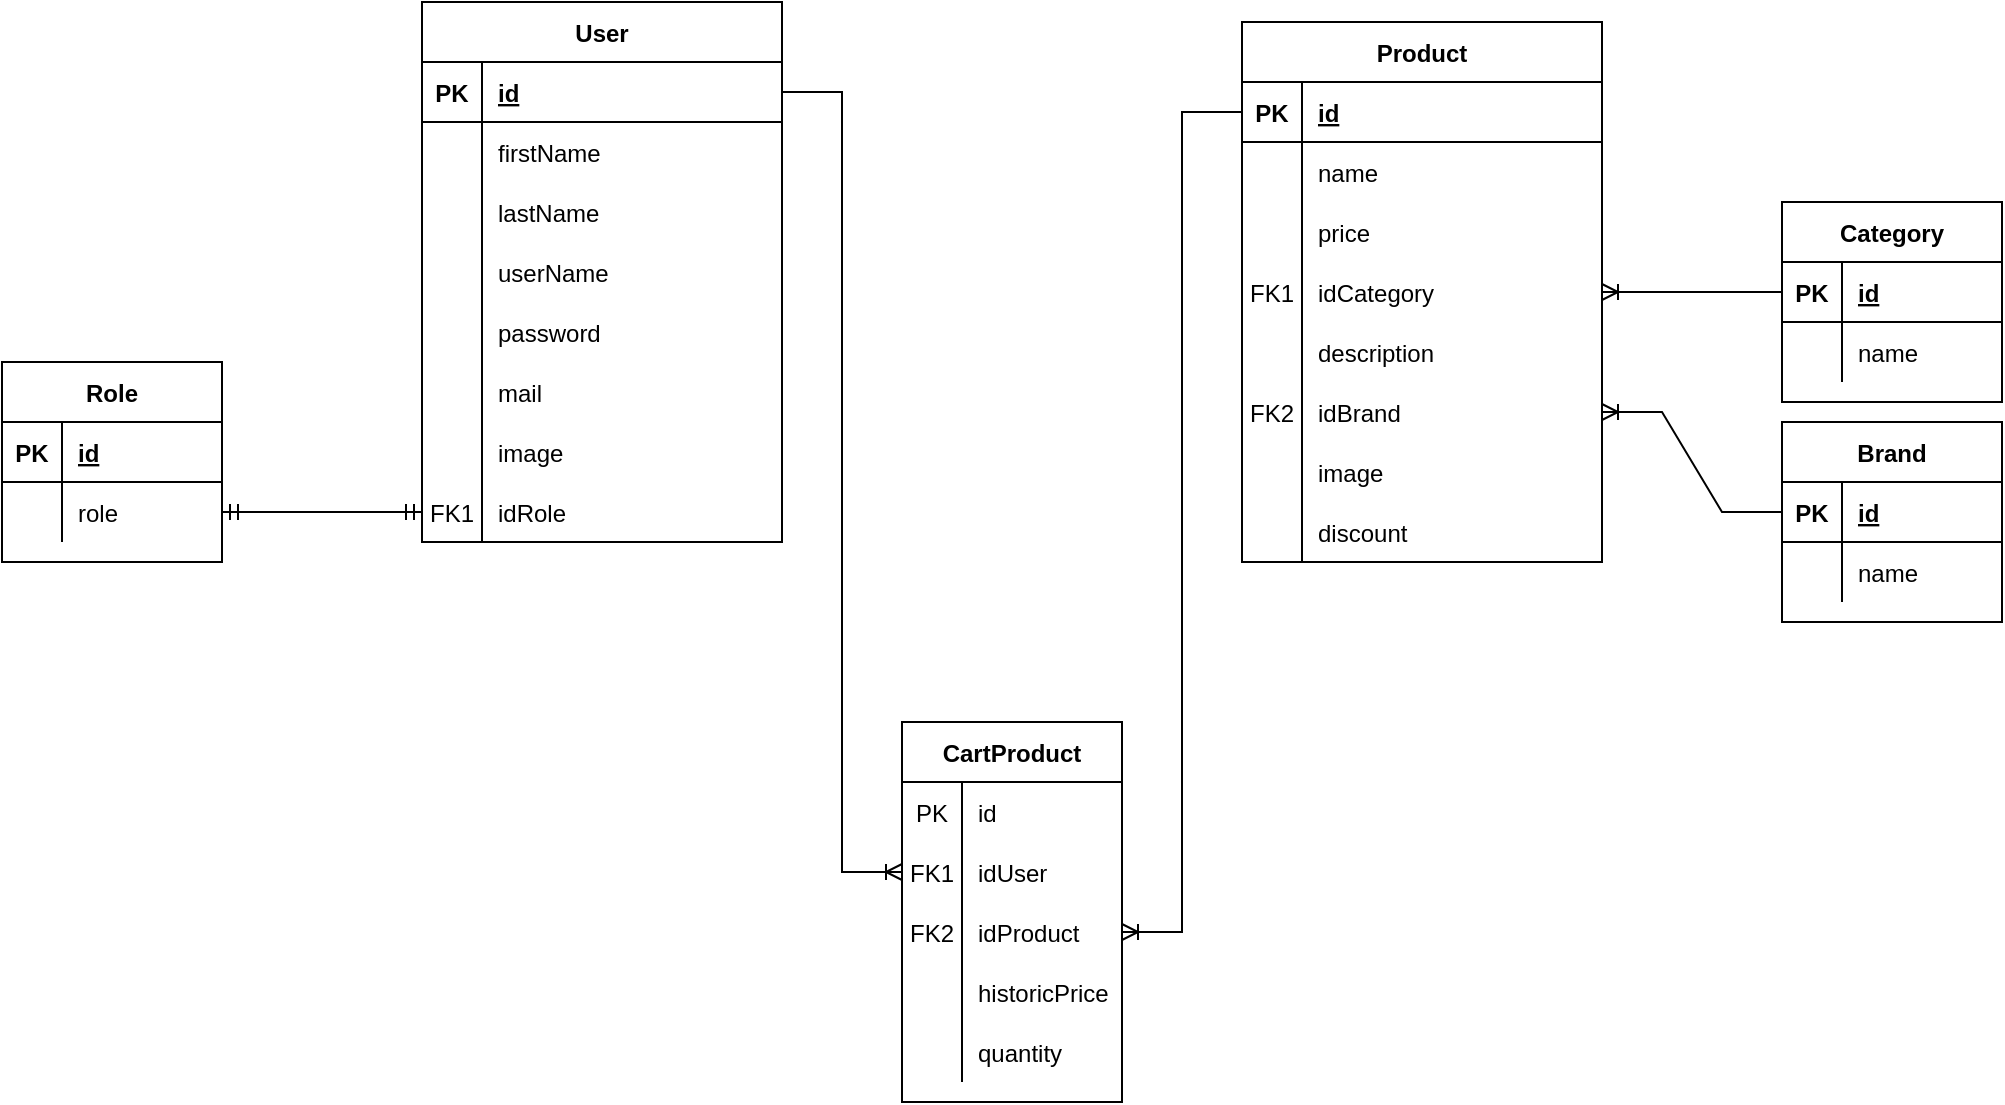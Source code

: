 <mxfile version="21.1.5" type="device">
  <diagram id="R2lEEEUBdFMjLlhIrx00" name="Page-1">
    <mxGraphModel dx="2899" dy="1137" grid="1" gridSize="10" guides="1" tooltips="1" connect="1" arrows="1" fold="1" page="1" pageScale="1" pageWidth="850" pageHeight="1100" math="0" shadow="0" extFonts="Permanent Marker^https://fonts.googleapis.com/css?family=Permanent+Marker">
      <root>
        <mxCell id="0" />
        <mxCell id="1" parent="0" />
        <mxCell id="C-vyLk0tnHw3VtMMgP7b-2" value="Category" style="shape=table;startSize=30;container=1;collapsible=1;childLayout=tableLayout;fixedRows=1;rowLines=0;fontStyle=1;align=center;resizeLast=1;" parent="1" vertex="1">
          <mxGeometry x="740" y="130" width="110" height="100" as="geometry" />
        </mxCell>
        <mxCell id="C-vyLk0tnHw3VtMMgP7b-3" value="" style="shape=partialRectangle;collapsible=0;dropTarget=0;pointerEvents=0;fillColor=none;points=[[0,0.5],[1,0.5]];portConstraint=eastwest;top=0;left=0;right=0;bottom=1;" parent="C-vyLk0tnHw3VtMMgP7b-2" vertex="1">
          <mxGeometry y="30" width="110" height="30" as="geometry" />
        </mxCell>
        <mxCell id="C-vyLk0tnHw3VtMMgP7b-4" value="PK" style="shape=partialRectangle;overflow=hidden;connectable=0;fillColor=none;top=0;left=0;bottom=0;right=0;fontStyle=1;" parent="C-vyLk0tnHw3VtMMgP7b-3" vertex="1">
          <mxGeometry width="30" height="30" as="geometry">
            <mxRectangle width="30" height="30" as="alternateBounds" />
          </mxGeometry>
        </mxCell>
        <mxCell id="C-vyLk0tnHw3VtMMgP7b-5" value="id" style="shape=partialRectangle;overflow=hidden;connectable=0;fillColor=none;top=0;left=0;bottom=0;right=0;align=left;spacingLeft=6;fontStyle=5;" parent="C-vyLk0tnHw3VtMMgP7b-3" vertex="1">
          <mxGeometry x="30" width="80" height="30" as="geometry">
            <mxRectangle width="80" height="30" as="alternateBounds" />
          </mxGeometry>
        </mxCell>
        <mxCell id="C-vyLk0tnHw3VtMMgP7b-6" value="" style="shape=partialRectangle;collapsible=0;dropTarget=0;pointerEvents=0;fillColor=none;points=[[0,0.5],[1,0.5]];portConstraint=eastwest;top=0;left=0;right=0;bottom=0;" parent="C-vyLk0tnHw3VtMMgP7b-2" vertex="1">
          <mxGeometry y="60" width="110" height="30" as="geometry" />
        </mxCell>
        <mxCell id="C-vyLk0tnHw3VtMMgP7b-7" value="" style="shape=partialRectangle;overflow=hidden;connectable=0;fillColor=none;top=0;left=0;bottom=0;right=0;" parent="C-vyLk0tnHw3VtMMgP7b-6" vertex="1">
          <mxGeometry width="30" height="30" as="geometry">
            <mxRectangle width="30" height="30" as="alternateBounds" />
          </mxGeometry>
        </mxCell>
        <mxCell id="C-vyLk0tnHw3VtMMgP7b-8" value="name" style="shape=partialRectangle;overflow=hidden;connectable=0;fillColor=none;top=0;left=0;bottom=0;right=0;align=left;spacingLeft=6;" parent="C-vyLk0tnHw3VtMMgP7b-6" vertex="1">
          <mxGeometry x="30" width="80" height="30" as="geometry">
            <mxRectangle width="80" height="30" as="alternateBounds" />
          </mxGeometry>
        </mxCell>
        <mxCell id="_EZzNoKFIg8giPPPzM0c-10" value="" style="shape=partialRectangle;overflow=hidden;connectable=0;fillColor=none;top=0;left=0;bottom=0;right=0;" parent="1" vertex="1">
          <mxGeometry x="120" y="210" width="30" height="30" as="geometry">
            <mxRectangle width="30" height="30" as="alternateBounds" />
          </mxGeometry>
        </mxCell>
        <mxCell id="_EZzNoKFIg8giPPPzM0c-11" value="" style="shape=partialRectangle;overflow=hidden;connectable=0;fillColor=none;top=0;left=0;bottom=0;right=0;" parent="1" vertex="1">
          <mxGeometry x="120" y="210" width="30" height="30" as="geometry">
            <mxRectangle width="30" height="30" as="alternateBounds" />
          </mxGeometry>
        </mxCell>
        <mxCell id="_EZzNoKFIg8giPPPzM0c-13" value="User" style="shape=table;startSize=30;container=1;collapsible=1;childLayout=tableLayout;fixedRows=1;rowLines=0;fontStyle=1;align=center;resizeLast=1;fillColor=#ffffff;" parent="1" vertex="1">
          <mxGeometry x="60" y="30" width="180" height="270" as="geometry">
            <mxRectangle x="90" y="120" width="70" height="30" as="alternateBounds" />
          </mxGeometry>
        </mxCell>
        <mxCell id="_EZzNoKFIg8giPPPzM0c-14" value="" style="shape=tableRow;horizontal=0;startSize=0;swimlaneHead=0;swimlaneBody=0;fillColor=none;collapsible=0;dropTarget=0;points=[[0,0.5],[1,0.5]];portConstraint=eastwest;top=0;left=0;right=0;bottom=1;" parent="_EZzNoKFIg8giPPPzM0c-13" vertex="1">
          <mxGeometry y="30" width="180" height="30" as="geometry" />
        </mxCell>
        <mxCell id="_EZzNoKFIg8giPPPzM0c-15" value="PK" style="shape=partialRectangle;connectable=0;fillColor=none;top=0;left=0;bottom=0;right=0;fontStyle=1;overflow=hidden;" parent="_EZzNoKFIg8giPPPzM0c-14" vertex="1">
          <mxGeometry width="30" height="30" as="geometry">
            <mxRectangle width="30" height="30" as="alternateBounds" />
          </mxGeometry>
        </mxCell>
        <mxCell id="_EZzNoKFIg8giPPPzM0c-16" value="id" style="shape=partialRectangle;connectable=0;fillColor=none;top=0;left=0;bottom=0;right=0;align=left;spacingLeft=6;fontStyle=5;overflow=hidden;" parent="_EZzNoKFIg8giPPPzM0c-14" vertex="1">
          <mxGeometry x="30" width="150" height="30" as="geometry">
            <mxRectangle width="150" height="30" as="alternateBounds" />
          </mxGeometry>
        </mxCell>
        <mxCell id="_EZzNoKFIg8giPPPzM0c-17" value="" style="shape=tableRow;horizontal=0;startSize=0;swimlaneHead=0;swimlaneBody=0;fillColor=none;collapsible=0;dropTarget=0;points=[[0,0.5],[1,0.5]];portConstraint=eastwest;top=0;left=0;right=0;bottom=0;" parent="_EZzNoKFIg8giPPPzM0c-13" vertex="1">
          <mxGeometry y="60" width="180" height="30" as="geometry" />
        </mxCell>
        <mxCell id="_EZzNoKFIg8giPPPzM0c-18" value="" style="shape=partialRectangle;connectable=0;fillColor=none;top=0;left=0;bottom=0;right=0;editable=1;overflow=hidden;" parent="_EZzNoKFIg8giPPPzM0c-17" vertex="1">
          <mxGeometry width="30" height="30" as="geometry">
            <mxRectangle width="30" height="30" as="alternateBounds" />
          </mxGeometry>
        </mxCell>
        <mxCell id="_EZzNoKFIg8giPPPzM0c-19" value="firstName" style="shape=partialRectangle;connectable=0;fillColor=none;top=0;left=0;bottom=0;right=0;align=left;spacingLeft=6;overflow=hidden;" parent="_EZzNoKFIg8giPPPzM0c-17" vertex="1">
          <mxGeometry x="30" width="150" height="30" as="geometry">
            <mxRectangle width="150" height="30" as="alternateBounds" />
          </mxGeometry>
        </mxCell>
        <mxCell id="_EZzNoKFIg8giPPPzM0c-20" value="" style="shape=tableRow;horizontal=0;startSize=0;swimlaneHead=0;swimlaneBody=0;fillColor=none;collapsible=0;dropTarget=0;points=[[0,0.5],[1,0.5]];portConstraint=eastwest;top=0;left=0;right=0;bottom=0;" parent="_EZzNoKFIg8giPPPzM0c-13" vertex="1">
          <mxGeometry y="90" width="180" height="30" as="geometry" />
        </mxCell>
        <mxCell id="_EZzNoKFIg8giPPPzM0c-21" value="" style="shape=partialRectangle;connectable=0;fillColor=none;top=0;left=0;bottom=0;right=0;editable=1;overflow=hidden;" parent="_EZzNoKFIg8giPPPzM0c-20" vertex="1">
          <mxGeometry width="30" height="30" as="geometry">
            <mxRectangle width="30" height="30" as="alternateBounds" />
          </mxGeometry>
        </mxCell>
        <mxCell id="_EZzNoKFIg8giPPPzM0c-22" value="lastName" style="shape=partialRectangle;connectable=0;fillColor=none;top=0;left=0;bottom=0;right=0;align=left;spacingLeft=6;overflow=hidden;" parent="_EZzNoKFIg8giPPPzM0c-20" vertex="1">
          <mxGeometry x="30" width="150" height="30" as="geometry">
            <mxRectangle width="150" height="30" as="alternateBounds" />
          </mxGeometry>
        </mxCell>
        <mxCell id="_EZzNoKFIg8giPPPzM0c-23" value="" style="shape=tableRow;horizontal=0;startSize=0;swimlaneHead=0;swimlaneBody=0;fillColor=none;collapsible=0;dropTarget=0;points=[[0,0.5],[1,0.5]];portConstraint=eastwest;top=0;left=0;right=0;bottom=0;" parent="_EZzNoKFIg8giPPPzM0c-13" vertex="1">
          <mxGeometry y="120" width="180" height="30" as="geometry" />
        </mxCell>
        <mxCell id="_EZzNoKFIg8giPPPzM0c-24" value="" style="shape=partialRectangle;connectable=0;fillColor=none;top=0;left=0;bottom=0;right=0;editable=1;overflow=hidden;" parent="_EZzNoKFIg8giPPPzM0c-23" vertex="1">
          <mxGeometry width="30" height="30" as="geometry">
            <mxRectangle width="30" height="30" as="alternateBounds" />
          </mxGeometry>
        </mxCell>
        <mxCell id="_EZzNoKFIg8giPPPzM0c-25" value="userName" style="shape=partialRectangle;connectable=0;fillColor=none;top=0;left=0;bottom=0;right=0;align=left;spacingLeft=6;overflow=hidden;" parent="_EZzNoKFIg8giPPPzM0c-23" vertex="1">
          <mxGeometry x="30" width="150" height="30" as="geometry">
            <mxRectangle width="150" height="30" as="alternateBounds" />
          </mxGeometry>
        </mxCell>
        <mxCell id="_EZzNoKFIg8giPPPzM0c-35" style="shape=tableRow;horizontal=0;startSize=0;swimlaneHead=0;swimlaneBody=0;fillColor=none;collapsible=0;dropTarget=0;points=[[0,0.5],[1,0.5]];portConstraint=eastwest;top=0;left=0;right=0;bottom=0;" parent="_EZzNoKFIg8giPPPzM0c-13" vertex="1">
          <mxGeometry y="150" width="180" height="30" as="geometry" />
        </mxCell>
        <mxCell id="_EZzNoKFIg8giPPPzM0c-36" style="shape=partialRectangle;connectable=0;fillColor=none;top=0;left=0;bottom=0;right=0;editable=1;overflow=hidden;" parent="_EZzNoKFIg8giPPPzM0c-35" vertex="1">
          <mxGeometry width="30" height="30" as="geometry">
            <mxRectangle width="30" height="30" as="alternateBounds" />
          </mxGeometry>
        </mxCell>
        <mxCell id="_EZzNoKFIg8giPPPzM0c-37" value="password" style="shape=partialRectangle;connectable=0;fillColor=none;top=0;left=0;bottom=0;right=0;align=left;spacingLeft=6;overflow=hidden;" parent="_EZzNoKFIg8giPPPzM0c-35" vertex="1">
          <mxGeometry x="30" width="150" height="30" as="geometry">
            <mxRectangle width="150" height="30" as="alternateBounds" />
          </mxGeometry>
        </mxCell>
        <mxCell id="_EZzNoKFIg8giPPPzM0c-32" style="shape=tableRow;horizontal=0;startSize=0;swimlaneHead=0;swimlaneBody=0;fillColor=none;collapsible=0;dropTarget=0;points=[[0,0.5],[1,0.5]];portConstraint=eastwest;top=0;left=0;right=0;bottom=0;" parent="_EZzNoKFIg8giPPPzM0c-13" vertex="1">
          <mxGeometry y="180" width="180" height="30" as="geometry" />
        </mxCell>
        <mxCell id="_EZzNoKFIg8giPPPzM0c-33" style="shape=partialRectangle;connectable=0;fillColor=none;top=0;left=0;bottom=0;right=0;editable=1;overflow=hidden;" parent="_EZzNoKFIg8giPPPzM0c-32" vertex="1">
          <mxGeometry width="30" height="30" as="geometry">
            <mxRectangle width="30" height="30" as="alternateBounds" />
          </mxGeometry>
        </mxCell>
        <mxCell id="_EZzNoKFIg8giPPPzM0c-34" value="mail" style="shape=partialRectangle;connectable=0;fillColor=none;top=0;left=0;bottom=0;right=0;align=left;spacingLeft=6;overflow=hidden;" parent="_EZzNoKFIg8giPPPzM0c-32" vertex="1">
          <mxGeometry x="30" width="150" height="30" as="geometry">
            <mxRectangle width="150" height="30" as="alternateBounds" />
          </mxGeometry>
        </mxCell>
        <mxCell id="_EZzNoKFIg8giPPPzM0c-29" style="shape=tableRow;horizontal=0;startSize=0;swimlaneHead=0;swimlaneBody=0;fillColor=none;collapsible=0;dropTarget=0;points=[[0,0.5],[1,0.5]];portConstraint=eastwest;top=0;left=0;right=0;bottom=0;" parent="_EZzNoKFIg8giPPPzM0c-13" vertex="1">
          <mxGeometry y="210" width="180" height="30" as="geometry" />
        </mxCell>
        <mxCell id="_EZzNoKFIg8giPPPzM0c-30" style="shape=partialRectangle;connectable=0;fillColor=none;top=0;left=0;bottom=0;right=0;editable=1;overflow=hidden;" parent="_EZzNoKFIg8giPPPzM0c-29" vertex="1">
          <mxGeometry width="30" height="30" as="geometry">
            <mxRectangle width="30" height="30" as="alternateBounds" />
          </mxGeometry>
        </mxCell>
        <mxCell id="_EZzNoKFIg8giPPPzM0c-31" value="image" style="shape=partialRectangle;connectable=0;fillColor=none;top=0;left=0;bottom=0;right=0;align=left;spacingLeft=6;overflow=hidden;" parent="_EZzNoKFIg8giPPPzM0c-29" vertex="1">
          <mxGeometry x="30" width="150" height="30" as="geometry">
            <mxRectangle width="150" height="30" as="alternateBounds" />
          </mxGeometry>
        </mxCell>
        <mxCell id="amM-gA0kCxCMhhwuSj30-51" style="shape=tableRow;horizontal=0;startSize=0;swimlaneHead=0;swimlaneBody=0;fillColor=none;collapsible=0;dropTarget=0;points=[[0,0.5],[1,0.5]];portConstraint=eastwest;top=0;left=0;right=0;bottom=0;" parent="_EZzNoKFIg8giPPPzM0c-13" vertex="1">
          <mxGeometry y="240" width="180" height="30" as="geometry" />
        </mxCell>
        <mxCell id="amM-gA0kCxCMhhwuSj30-52" value="FK1" style="shape=partialRectangle;connectable=0;fillColor=none;top=0;left=0;bottom=0;right=0;editable=1;overflow=hidden;" parent="amM-gA0kCxCMhhwuSj30-51" vertex="1">
          <mxGeometry width="30" height="30" as="geometry">
            <mxRectangle width="30" height="30" as="alternateBounds" />
          </mxGeometry>
        </mxCell>
        <mxCell id="amM-gA0kCxCMhhwuSj30-53" value="idRole" style="shape=partialRectangle;connectable=0;fillColor=none;top=0;left=0;bottom=0;right=0;align=left;spacingLeft=6;overflow=hidden;" parent="amM-gA0kCxCMhhwuSj30-51" vertex="1">
          <mxGeometry x="30" width="150" height="30" as="geometry">
            <mxRectangle width="150" height="30" as="alternateBounds" />
          </mxGeometry>
        </mxCell>
        <mxCell id="_EZzNoKFIg8giPPPzM0c-38" value="Product" style="shape=table;startSize=30;container=1;collapsible=1;childLayout=tableLayout;fixedRows=1;rowLines=0;fontStyle=1;align=center;resizeLast=1;fillColor=#ffffff;" parent="1" vertex="1">
          <mxGeometry x="470" y="40" width="180" height="270" as="geometry">
            <mxRectangle x="90" y="120" width="70" height="30" as="alternateBounds" />
          </mxGeometry>
        </mxCell>
        <mxCell id="_EZzNoKFIg8giPPPzM0c-39" value="" style="shape=tableRow;horizontal=0;startSize=0;swimlaneHead=0;swimlaneBody=0;fillColor=none;collapsible=0;dropTarget=0;points=[[0,0.5],[1,0.5]];portConstraint=eastwest;top=0;left=0;right=0;bottom=1;" parent="_EZzNoKFIg8giPPPzM0c-38" vertex="1">
          <mxGeometry y="30" width="180" height="30" as="geometry" />
        </mxCell>
        <mxCell id="_EZzNoKFIg8giPPPzM0c-40" value="PK" style="shape=partialRectangle;connectable=0;fillColor=none;top=0;left=0;bottom=0;right=0;fontStyle=1;overflow=hidden;" parent="_EZzNoKFIg8giPPPzM0c-39" vertex="1">
          <mxGeometry width="30" height="30" as="geometry">
            <mxRectangle width="30" height="30" as="alternateBounds" />
          </mxGeometry>
        </mxCell>
        <mxCell id="_EZzNoKFIg8giPPPzM0c-41" value="id" style="shape=partialRectangle;connectable=0;fillColor=none;top=0;left=0;bottom=0;right=0;align=left;spacingLeft=6;fontStyle=5;overflow=hidden;" parent="_EZzNoKFIg8giPPPzM0c-39" vertex="1">
          <mxGeometry x="30" width="150" height="30" as="geometry">
            <mxRectangle width="150" height="30" as="alternateBounds" />
          </mxGeometry>
        </mxCell>
        <mxCell id="_EZzNoKFIg8giPPPzM0c-42" value="" style="shape=tableRow;horizontal=0;startSize=0;swimlaneHead=0;swimlaneBody=0;fillColor=none;collapsible=0;dropTarget=0;points=[[0,0.5],[1,0.5]];portConstraint=eastwest;top=0;left=0;right=0;bottom=0;" parent="_EZzNoKFIg8giPPPzM0c-38" vertex="1">
          <mxGeometry y="60" width="180" height="30" as="geometry" />
        </mxCell>
        <mxCell id="_EZzNoKFIg8giPPPzM0c-43" value="" style="shape=partialRectangle;connectable=0;fillColor=none;top=0;left=0;bottom=0;right=0;editable=1;overflow=hidden;" parent="_EZzNoKFIg8giPPPzM0c-42" vertex="1">
          <mxGeometry width="30" height="30" as="geometry">
            <mxRectangle width="30" height="30" as="alternateBounds" />
          </mxGeometry>
        </mxCell>
        <mxCell id="_EZzNoKFIg8giPPPzM0c-44" value="name" style="shape=partialRectangle;connectable=0;fillColor=none;top=0;left=0;bottom=0;right=0;align=left;spacingLeft=6;overflow=hidden;" parent="_EZzNoKFIg8giPPPzM0c-42" vertex="1">
          <mxGeometry x="30" width="150" height="30" as="geometry">
            <mxRectangle width="150" height="30" as="alternateBounds" />
          </mxGeometry>
        </mxCell>
        <mxCell id="_EZzNoKFIg8giPPPzM0c-45" value="" style="shape=tableRow;horizontal=0;startSize=0;swimlaneHead=0;swimlaneBody=0;fillColor=none;collapsible=0;dropTarget=0;points=[[0,0.5],[1,0.5]];portConstraint=eastwest;top=0;left=0;right=0;bottom=0;" parent="_EZzNoKFIg8giPPPzM0c-38" vertex="1">
          <mxGeometry y="90" width="180" height="30" as="geometry" />
        </mxCell>
        <mxCell id="_EZzNoKFIg8giPPPzM0c-46" value="" style="shape=partialRectangle;connectable=0;fillColor=none;top=0;left=0;bottom=0;right=0;editable=1;overflow=hidden;" parent="_EZzNoKFIg8giPPPzM0c-45" vertex="1">
          <mxGeometry width="30" height="30" as="geometry">
            <mxRectangle width="30" height="30" as="alternateBounds" />
          </mxGeometry>
        </mxCell>
        <mxCell id="_EZzNoKFIg8giPPPzM0c-47" value="price" style="shape=partialRectangle;connectable=0;fillColor=none;top=0;left=0;bottom=0;right=0;align=left;spacingLeft=6;overflow=hidden;" parent="_EZzNoKFIg8giPPPzM0c-45" vertex="1">
          <mxGeometry x="30" width="150" height="30" as="geometry">
            <mxRectangle width="150" height="30" as="alternateBounds" />
          </mxGeometry>
        </mxCell>
        <mxCell id="_EZzNoKFIg8giPPPzM0c-48" value="" style="shape=tableRow;horizontal=0;startSize=0;swimlaneHead=0;swimlaneBody=0;fillColor=none;collapsible=0;dropTarget=0;points=[[0,0.5],[1,0.5]];portConstraint=eastwest;top=0;left=0;right=0;bottom=0;" parent="_EZzNoKFIg8giPPPzM0c-38" vertex="1">
          <mxGeometry y="120" width="180" height="30" as="geometry" />
        </mxCell>
        <mxCell id="_EZzNoKFIg8giPPPzM0c-49" value="FK1" style="shape=partialRectangle;connectable=0;fillColor=none;top=0;left=0;bottom=0;right=0;editable=1;overflow=hidden;" parent="_EZzNoKFIg8giPPPzM0c-48" vertex="1">
          <mxGeometry width="30" height="30" as="geometry">
            <mxRectangle width="30" height="30" as="alternateBounds" />
          </mxGeometry>
        </mxCell>
        <mxCell id="_EZzNoKFIg8giPPPzM0c-50" value="idCategory" style="shape=partialRectangle;connectable=0;fillColor=none;top=0;left=0;bottom=0;right=0;align=left;spacingLeft=6;overflow=hidden;" parent="_EZzNoKFIg8giPPPzM0c-48" vertex="1">
          <mxGeometry x="30" width="150" height="30" as="geometry">
            <mxRectangle width="150" height="30" as="alternateBounds" />
          </mxGeometry>
        </mxCell>
        <mxCell id="_EZzNoKFIg8giPPPzM0c-51" style="shape=tableRow;horizontal=0;startSize=0;swimlaneHead=0;swimlaneBody=0;fillColor=none;collapsible=0;dropTarget=0;points=[[0,0.5],[1,0.5]];portConstraint=eastwest;top=0;left=0;right=0;bottom=0;" parent="_EZzNoKFIg8giPPPzM0c-38" vertex="1">
          <mxGeometry y="150" width="180" height="30" as="geometry" />
        </mxCell>
        <mxCell id="_EZzNoKFIg8giPPPzM0c-52" style="shape=partialRectangle;connectable=0;fillColor=none;top=0;left=0;bottom=0;right=0;editable=1;overflow=hidden;" parent="_EZzNoKFIg8giPPPzM0c-51" vertex="1">
          <mxGeometry width="30" height="30" as="geometry">
            <mxRectangle width="30" height="30" as="alternateBounds" />
          </mxGeometry>
        </mxCell>
        <mxCell id="_EZzNoKFIg8giPPPzM0c-53" value="description" style="shape=partialRectangle;connectable=0;fillColor=none;top=0;left=0;bottom=0;right=0;align=left;spacingLeft=6;overflow=hidden;" parent="_EZzNoKFIg8giPPPzM0c-51" vertex="1">
          <mxGeometry x="30" width="150" height="30" as="geometry">
            <mxRectangle width="150" height="30" as="alternateBounds" />
          </mxGeometry>
        </mxCell>
        <mxCell id="amM-gA0kCxCMhhwuSj30-17" style="shape=tableRow;horizontal=0;startSize=0;swimlaneHead=0;swimlaneBody=0;fillColor=none;collapsible=0;dropTarget=0;points=[[0,0.5],[1,0.5]];portConstraint=eastwest;top=0;left=0;right=0;bottom=0;" parent="_EZzNoKFIg8giPPPzM0c-38" vertex="1">
          <mxGeometry y="180" width="180" height="30" as="geometry" />
        </mxCell>
        <mxCell id="amM-gA0kCxCMhhwuSj30-18" value="FK2" style="shape=partialRectangle;connectable=0;fillColor=none;top=0;left=0;bottom=0;right=0;editable=1;overflow=hidden;" parent="amM-gA0kCxCMhhwuSj30-17" vertex="1">
          <mxGeometry width="30" height="30" as="geometry">
            <mxRectangle width="30" height="30" as="alternateBounds" />
          </mxGeometry>
        </mxCell>
        <mxCell id="amM-gA0kCxCMhhwuSj30-19" value="idBrand" style="shape=partialRectangle;connectable=0;fillColor=none;top=0;left=0;bottom=0;right=0;align=left;spacingLeft=6;overflow=hidden;" parent="amM-gA0kCxCMhhwuSj30-17" vertex="1">
          <mxGeometry x="30" width="150" height="30" as="geometry">
            <mxRectangle width="150" height="30" as="alternateBounds" />
          </mxGeometry>
        </mxCell>
        <mxCell id="_EZzNoKFIg8giPPPzM0c-54" style="shape=tableRow;horizontal=0;startSize=0;swimlaneHead=0;swimlaneBody=0;fillColor=none;collapsible=0;dropTarget=0;points=[[0,0.5],[1,0.5]];portConstraint=eastwest;top=0;left=0;right=0;bottom=0;" parent="_EZzNoKFIg8giPPPzM0c-38" vertex="1">
          <mxGeometry y="210" width="180" height="30" as="geometry" />
        </mxCell>
        <mxCell id="_EZzNoKFIg8giPPPzM0c-55" style="shape=partialRectangle;connectable=0;fillColor=none;top=0;left=0;bottom=0;right=0;editable=1;overflow=hidden;" parent="_EZzNoKFIg8giPPPzM0c-54" vertex="1">
          <mxGeometry width="30" height="30" as="geometry">
            <mxRectangle width="30" height="30" as="alternateBounds" />
          </mxGeometry>
        </mxCell>
        <mxCell id="_EZzNoKFIg8giPPPzM0c-56" value="image" style="shape=partialRectangle;connectable=0;fillColor=none;top=0;left=0;bottom=0;right=0;align=left;spacingLeft=6;overflow=hidden;" parent="_EZzNoKFIg8giPPPzM0c-54" vertex="1">
          <mxGeometry x="30" width="150" height="30" as="geometry">
            <mxRectangle width="150" height="30" as="alternateBounds" />
          </mxGeometry>
        </mxCell>
        <mxCell id="_EZzNoKFIg8giPPPzM0c-57" style="shape=tableRow;horizontal=0;startSize=0;swimlaneHead=0;swimlaneBody=0;fillColor=none;collapsible=0;dropTarget=0;points=[[0,0.5],[1,0.5]];portConstraint=eastwest;top=0;left=0;right=0;bottom=0;" parent="_EZzNoKFIg8giPPPzM0c-38" vertex="1">
          <mxGeometry y="240" width="180" height="30" as="geometry" />
        </mxCell>
        <mxCell id="_EZzNoKFIg8giPPPzM0c-58" style="shape=partialRectangle;connectable=0;fillColor=none;top=0;left=0;bottom=0;right=0;editable=1;overflow=hidden;" parent="_EZzNoKFIg8giPPPzM0c-57" vertex="1">
          <mxGeometry width="30" height="30" as="geometry">
            <mxRectangle width="30" height="30" as="alternateBounds" />
          </mxGeometry>
        </mxCell>
        <mxCell id="_EZzNoKFIg8giPPPzM0c-59" value="discount" style="shape=partialRectangle;connectable=0;fillColor=none;top=0;left=0;bottom=0;right=0;align=left;spacingLeft=6;overflow=hidden;" parent="_EZzNoKFIg8giPPPzM0c-57" vertex="1">
          <mxGeometry x="30" width="150" height="30" as="geometry">
            <mxRectangle width="150" height="30" as="alternateBounds" />
          </mxGeometry>
        </mxCell>
        <mxCell id="amM-gA0kCxCMhhwuSj30-14" value="" style="edgeStyle=entityRelationEdgeStyle;fontSize=12;html=1;endArrow=ERoneToMany;rounded=0;entryX=1;entryY=0.5;entryDx=0;entryDy=0;exitX=0;exitY=0.5;exitDx=0;exitDy=0;" parent="1" source="C-vyLk0tnHw3VtMMgP7b-3" target="_EZzNoKFIg8giPPPzM0c-48" edge="1">
          <mxGeometry width="100" height="100" relative="1" as="geometry">
            <mxPoint x="600" y="570" as="sourcePoint" />
            <mxPoint x="700" y="470" as="targetPoint" />
          </mxGeometry>
        </mxCell>
        <mxCell id="amM-gA0kCxCMhhwuSj30-20" value="Brand" style="shape=table;startSize=30;container=1;collapsible=1;childLayout=tableLayout;fixedRows=1;rowLines=0;fontStyle=1;align=center;resizeLast=1;" parent="1" vertex="1">
          <mxGeometry x="740" y="240" width="110" height="100" as="geometry" />
        </mxCell>
        <mxCell id="amM-gA0kCxCMhhwuSj30-21" value="" style="shape=partialRectangle;collapsible=0;dropTarget=0;pointerEvents=0;fillColor=none;points=[[0,0.5],[1,0.5]];portConstraint=eastwest;top=0;left=0;right=0;bottom=1;" parent="amM-gA0kCxCMhhwuSj30-20" vertex="1">
          <mxGeometry y="30" width="110" height="30" as="geometry" />
        </mxCell>
        <mxCell id="amM-gA0kCxCMhhwuSj30-22" value="PK" style="shape=partialRectangle;overflow=hidden;connectable=0;fillColor=none;top=0;left=0;bottom=0;right=0;fontStyle=1;" parent="amM-gA0kCxCMhhwuSj30-21" vertex="1">
          <mxGeometry width="30" height="30" as="geometry">
            <mxRectangle width="30" height="30" as="alternateBounds" />
          </mxGeometry>
        </mxCell>
        <mxCell id="amM-gA0kCxCMhhwuSj30-23" value="id" style="shape=partialRectangle;overflow=hidden;connectable=0;fillColor=none;top=0;left=0;bottom=0;right=0;align=left;spacingLeft=6;fontStyle=5;" parent="amM-gA0kCxCMhhwuSj30-21" vertex="1">
          <mxGeometry x="30" width="80" height="30" as="geometry">
            <mxRectangle width="80" height="30" as="alternateBounds" />
          </mxGeometry>
        </mxCell>
        <mxCell id="amM-gA0kCxCMhhwuSj30-24" value="" style="shape=partialRectangle;collapsible=0;dropTarget=0;pointerEvents=0;fillColor=none;points=[[0,0.5],[1,0.5]];portConstraint=eastwest;top=0;left=0;right=0;bottom=0;" parent="amM-gA0kCxCMhhwuSj30-20" vertex="1">
          <mxGeometry y="60" width="110" height="30" as="geometry" />
        </mxCell>
        <mxCell id="amM-gA0kCxCMhhwuSj30-25" value="" style="shape=partialRectangle;overflow=hidden;connectable=0;fillColor=none;top=0;left=0;bottom=0;right=0;" parent="amM-gA0kCxCMhhwuSj30-24" vertex="1">
          <mxGeometry width="30" height="30" as="geometry">
            <mxRectangle width="30" height="30" as="alternateBounds" />
          </mxGeometry>
        </mxCell>
        <mxCell id="amM-gA0kCxCMhhwuSj30-26" value="name" style="shape=partialRectangle;overflow=hidden;connectable=0;fillColor=none;top=0;left=0;bottom=0;right=0;align=left;spacingLeft=6;" parent="amM-gA0kCxCMhhwuSj30-24" vertex="1">
          <mxGeometry x="30" width="80" height="30" as="geometry">
            <mxRectangle width="80" height="30" as="alternateBounds" />
          </mxGeometry>
        </mxCell>
        <mxCell id="amM-gA0kCxCMhhwuSj30-27" value="" style="edgeStyle=entityRelationEdgeStyle;fontSize=12;html=1;endArrow=ERoneToMany;rounded=0;entryX=1;entryY=0.5;entryDx=0;entryDy=0;exitX=0;exitY=0.5;exitDx=0;exitDy=0;" parent="1" source="amM-gA0kCxCMhhwuSj30-21" target="amM-gA0kCxCMhhwuSj30-17" edge="1">
          <mxGeometry width="100" height="100" relative="1" as="geometry">
            <mxPoint x="710" y="500" as="sourcePoint" />
            <mxPoint x="640" y="490" as="targetPoint" />
          </mxGeometry>
        </mxCell>
        <mxCell id="amM-gA0kCxCMhhwuSj30-43" value="Role" style="shape=table;startSize=30;container=1;collapsible=1;childLayout=tableLayout;fixedRows=1;rowLines=0;fontStyle=1;align=center;resizeLast=1;" parent="1" vertex="1">
          <mxGeometry x="-150" y="210" width="110" height="100" as="geometry" />
        </mxCell>
        <mxCell id="amM-gA0kCxCMhhwuSj30-44" value="" style="shape=partialRectangle;collapsible=0;dropTarget=0;pointerEvents=0;fillColor=none;points=[[0,0.5],[1,0.5]];portConstraint=eastwest;top=0;left=0;right=0;bottom=1;" parent="amM-gA0kCxCMhhwuSj30-43" vertex="1">
          <mxGeometry y="30" width="110" height="30" as="geometry" />
        </mxCell>
        <mxCell id="amM-gA0kCxCMhhwuSj30-45" value="PK" style="shape=partialRectangle;overflow=hidden;connectable=0;fillColor=none;top=0;left=0;bottom=0;right=0;fontStyle=1;" parent="amM-gA0kCxCMhhwuSj30-44" vertex="1">
          <mxGeometry width="30" height="30" as="geometry">
            <mxRectangle width="30" height="30" as="alternateBounds" />
          </mxGeometry>
        </mxCell>
        <mxCell id="amM-gA0kCxCMhhwuSj30-46" value="id" style="shape=partialRectangle;overflow=hidden;connectable=0;fillColor=none;top=0;left=0;bottom=0;right=0;align=left;spacingLeft=6;fontStyle=5;" parent="amM-gA0kCxCMhhwuSj30-44" vertex="1">
          <mxGeometry x="30" width="80" height="30" as="geometry">
            <mxRectangle width="80" height="30" as="alternateBounds" />
          </mxGeometry>
        </mxCell>
        <mxCell id="amM-gA0kCxCMhhwuSj30-47" value="" style="shape=partialRectangle;collapsible=0;dropTarget=0;pointerEvents=0;fillColor=none;points=[[0,0.5],[1,0.5]];portConstraint=eastwest;top=0;left=0;right=0;bottom=0;" parent="amM-gA0kCxCMhhwuSj30-43" vertex="1">
          <mxGeometry y="60" width="110" height="30" as="geometry" />
        </mxCell>
        <mxCell id="amM-gA0kCxCMhhwuSj30-48" value="" style="shape=partialRectangle;overflow=hidden;connectable=0;fillColor=none;top=0;left=0;bottom=0;right=0;" parent="amM-gA0kCxCMhhwuSj30-47" vertex="1">
          <mxGeometry width="30" height="30" as="geometry">
            <mxRectangle width="30" height="30" as="alternateBounds" />
          </mxGeometry>
        </mxCell>
        <mxCell id="amM-gA0kCxCMhhwuSj30-49" value="role" style="shape=partialRectangle;overflow=hidden;connectable=0;fillColor=none;top=0;left=0;bottom=0;right=0;align=left;spacingLeft=6;" parent="amM-gA0kCxCMhhwuSj30-47" vertex="1">
          <mxGeometry x="30" width="80" height="30" as="geometry">
            <mxRectangle width="80" height="30" as="alternateBounds" />
          </mxGeometry>
        </mxCell>
        <mxCell id="amM-gA0kCxCMhhwuSj30-50" value="" style="edgeStyle=entityRelationEdgeStyle;fontSize=12;html=1;endArrow=ERmandOne;startArrow=ERmandOne;rounded=0;exitX=1;exitY=0.5;exitDx=0;exitDy=0;entryX=0;entryY=0.5;entryDx=0;entryDy=0;" parent="1" source="amM-gA0kCxCMhhwuSj30-47" target="amM-gA0kCxCMhhwuSj30-51" edge="1">
          <mxGeometry width="100" height="100" relative="1" as="geometry">
            <mxPoint x="370" y="360" as="sourcePoint" />
            <mxPoint x="470" y="260" as="targetPoint" />
          </mxGeometry>
        </mxCell>
        <mxCell id="amM-gA0kCxCMhhwuSj30-55" value="CartProduct" style="shape=table;startSize=30;container=1;collapsible=1;childLayout=tableLayout;fixedRows=1;rowLines=0;fontStyle=1;align=center;resizeLast=1;" parent="1" vertex="1">
          <mxGeometry x="300" y="390" width="110" height="190" as="geometry" />
        </mxCell>
        <mxCell id="amM-gA0kCxCMhhwuSj30-56" style="shape=partialRectangle;collapsible=0;dropTarget=0;pointerEvents=0;fillColor=none;points=[[0,0.5],[1,0.5]];portConstraint=eastwest;top=0;left=0;right=0;bottom=0;" parent="amM-gA0kCxCMhhwuSj30-55" vertex="1">
          <mxGeometry y="30" width="110" height="30" as="geometry" />
        </mxCell>
        <mxCell id="amM-gA0kCxCMhhwuSj30-57" value="PK" style="shape=partialRectangle;overflow=hidden;connectable=0;fillColor=none;top=0;left=0;bottom=0;right=0;" parent="amM-gA0kCxCMhhwuSj30-56" vertex="1">
          <mxGeometry width="30" height="30" as="geometry">
            <mxRectangle width="30" height="30" as="alternateBounds" />
          </mxGeometry>
        </mxCell>
        <mxCell id="amM-gA0kCxCMhhwuSj30-58" value="id" style="shape=partialRectangle;overflow=hidden;connectable=0;fillColor=none;top=0;left=0;bottom=0;right=0;align=left;spacingLeft=6;" parent="amM-gA0kCxCMhhwuSj30-56" vertex="1">
          <mxGeometry x="30" width="80" height="30" as="geometry">
            <mxRectangle width="80" height="30" as="alternateBounds" />
          </mxGeometry>
        </mxCell>
        <mxCell id="amM-gA0kCxCMhhwuSj30-59" value="" style="shape=partialRectangle;collapsible=0;dropTarget=0;pointerEvents=0;fillColor=none;points=[[0,0.5],[1,0.5]];portConstraint=eastwest;top=0;left=0;right=0;bottom=0;" parent="amM-gA0kCxCMhhwuSj30-55" vertex="1">
          <mxGeometry y="60" width="110" height="30" as="geometry" />
        </mxCell>
        <mxCell id="amM-gA0kCxCMhhwuSj30-60" value="FK1" style="shape=partialRectangle;overflow=hidden;connectable=0;fillColor=none;top=0;left=0;bottom=0;right=0;" parent="amM-gA0kCxCMhhwuSj30-59" vertex="1">
          <mxGeometry width="30" height="30" as="geometry">
            <mxRectangle width="30" height="30" as="alternateBounds" />
          </mxGeometry>
        </mxCell>
        <mxCell id="amM-gA0kCxCMhhwuSj30-61" value="idUser" style="shape=partialRectangle;overflow=hidden;connectable=0;fillColor=none;top=0;left=0;bottom=0;right=0;align=left;spacingLeft=6;" parent="amM-gA0kCxCMhhwuSj30-59" vertex="1">
          <mxGeometry x="30" width="80" height="30" as="geometry">
            <mxRectangle width="80" height="30" as="alternateBounds" />
          </mxGeometry>
        </mxCell>
        <mxCell id="amM-gA0kCxCMhhwuSj30-62" style="shape=partialRectangle;collapsible=0;dropTarget=0;pointerEvents=0;fillColor=none;points=[[0,0.5],[1,0.5]];portConstraint=eastwest;top=0;left=0;right=0;bottom=0;" parent="amM-gA0kCxCMhhwuSj30-55" vertex="1">
          <mxGeometry y="90" width="110" height="30" as="geometry" />
        </mxCell>
        <mxCell id="amM-gA0kCxCMhhwuSj30-63" value="FK2" style="shape=partialRectangle;overflow=hidden;connectable=0;fillColor=none;top=0;left=0;bottom=0;right=0;" parent="amM-gA0kCxCMhhwuSj30-62" vertex="1">
          <mxGeometry width="30" height="30" as="geometry">
            <mxRectangle width="30" height="30" as="alternateBounds" />
          </mxGeometry>
        </mxCell>
        <mxCell id="amM-gA0kCxCMhhwuSj30-64" value="idProduct" style="shape=partialRectangle;overflow=hidden;connectable=0;fillColor=none;top=0;left=0;bottom=0;right=0;align=left;spacingLeft=6;" parent="amM-gA0kCxCMhhwuSj30-62" vertex="1">
          <mxGeometry x="30" width="80" height="30" as="geometry">
            <mxRectangle width="80" height="30" as="alternateBounds" />
          </mxGeometry>
        </mxCell>
        <mxCell id="amM-gA0kCxCMhhwuSj30-74" style="shape=partialRectangle;collapsible=0;dropTarget=0;pointerEvents=0;fillColor=none;points=[[0,0.5],[1,0.5]];portConstraint=eastwest;top=0;left=0;right=0;bottom=0;" parent="amM-gA0kCxCMhhwuSj30-55" vertex="1">
          <mxGeometry y="120" width="110" height="30" as="geometry" />
        </mxCell>
        <mxCell id="amM-gA0kCxCMhhwuSj30-75" style="shape=partialRectangle;overflow=hidden;connectable=0;fillColor=none;top=0;left=0;bottom=0;right=0;" parent="amM-gA0kCxCMhhwuSj30-74" vertex="1">
          <mxGeometry width="30" height="30" as="geometry">
            <mxRectangle width="30" height="30" as="alternateBounds" />
          </mxGeometry>
        </mxCell>
        <mxCell id="amM-gA0kCxCMhhwuSj30-76" value="historicPrice" style="shape=partialRectangle;overflow=hidden;connectable=0;fillColor=none;top=0;left=0;bottom=0;right=0;align=left;spacingLeft=6;" parent="amM-gA0kCxCMhhwuSj30-74" vertex="1">
          <mxGeometry x="30" width="80" height="30" as="geometry">
            <mxRectangle width="80" height="30" as="alternateBounds" />
          </mxGeometry>
        </mxCell>
        <mxCell id="amM-gA0kCxCMhhwuSj30-77" style="shape=partialRectangle;collapsible=0;dropTarget=0;pointerEvents=0;fillColor=none;points=[[0,0.5],[1,0.5]];portConstraint=eastwest;top=0;left=0;right=0;bottom=0;" parent="amM-gA0kCxCMhhwuSj30-55" vertex="1">
          <mxGeometry y="150" width="110" height="30" as="geometry" />
        </mxCell>
        <mxCell id="amM-gA0kCxCMhhwuSj30-78" style="shape=partialRectangle;overflow=hidden;connectable=0;fillColor=none;top=0;left=0;bottom=0;right=0;" parent="amM-gA0kCxCMhhwuSj30-77" vertex="1">
          <mxGeometry width="30" height="30" as="geometry">
            <mxRectangle width="30" height="30" as="alternateBounds" />
          </mxGeometry>
        </mxCell>
        <mxCell id="amM-gA0kCxCMhhwuSj30-79" value="quantity" style="shape=partialRectangle;overflow=hidden;connectable=0;fillColor=none;top=0;left=0;bottom=0;right=0;align=left;spacingLeft=6;" parent="amM-gA0kCxCMhhwuSj30-77" vertex="1">
          <mxGeometry x="30" width="80" height="30" as="geometry">
            <mxRectangle width="80" height="30" as="alternateBounds" />
          </mxGeometry>
        </mxCell>
        <mxCell id="amM-gA0kCxCMhhwuSj30-83" value="" style="edgeStyle=entityRelationEdgeStyle;fontSize=12;html=1;endArrow=ERoneToMany;rounded=0;exitX=0;exitY=0.5;exitDx=0;exitDy=0;entryX=1;entryY=0.5;entryDx=0;entryDy=0;" parent="1" source="_EZzNoKFIg8giPPPzM0c-39" target="amM-gA0kCxCMhhwuSj30-62" edge="1">
          <mxGeometry width="100" height="100" relative="1" as="geometry">
            <mxPoint x="420" y="460" as="sourcePoint" />
            <mxPoint x="520" y="360" as="targetPoint" />
          </mxGeometry>
        </mxCell>
        <mxCell id="SoIXOT_qO1YUVPto1-EN-2" value="" style="edgeStyle=entityRelationEdgeStyle;fontSize=12;html=1;endArrow=ERoneToMany;rounded=0;exitX=1;exitY=0.5;exitDx=0;exitDy=0;entryX=0;entryY=0.5;entryDx=0;entryDy=0;" edge="1" parent="1" source="_EZzNoKFIg8giPPPzM0c-14" target="amM-gA0kCxCMhhwuSj30-59">
          <mxGeometry width="100" height="100" relative="1" as="geometry">
            <mxPoint x="480" y="95" as="sourcePoint" />
            <mxPoint x="420" y="505" as="targetPoint" />
          </mxGeometry>
        </mxCell>
      </root>
    </mxGraphModel>
  </diagram>
</mxfile>
